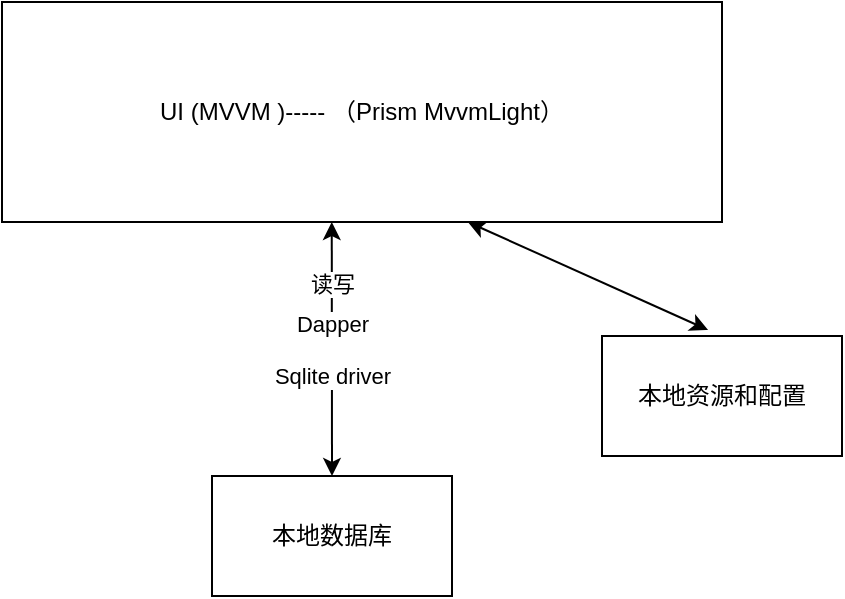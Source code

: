 <mxfile version="15.8.6" type="device"><diagram id="dSV8FcsQWh7RYICw1ODE" name="Page-1"><mxGraphModel dx="1102" dy="624" grid="1" gridSize="10" guides="1" tooltips="1" connect="1" arrows="1" fold="1" page="1" pageScale="1" pageWidth="850" pageHeight="1100" math="0" shadow="0"><root><mxCell id="0"/><mxCell id="1" parent="0"/><mxCell id="BEfHXRebvB1HVQYP9o22-1" value="UI (MVVM )----- （Prism MvvmLight）" style="rounded=0;whiteSpace=wrap;html=1;" vertex="1" parent="1"><mxGeometry x="260" y="123" width="360" height="110" as="geometry"/></mxCell><mxCell id="BEfHXRebvB1HVQYP9o22-2" value="本地数据库" style="rounded=0;whiteSpace=wrap;html=1;" vertex="1" parent="1"><mxGeometry x="365" y="360" width="120" height="60" as="geometry"/></mxCell><mxCell id="BEfHXRebvB1HVQYP9o22-3" value="Dapper&lt;br&gt;&lt;br&gt;Sqlite driver" style="endArrow=classic;startArrow=classic;html=1;rounded=0;exitX=0.5;exitY=0;exitDx=0;exitDy=0;entryX=0.458;entryY=1;entryDx=0;entryDy=0;entryPerimeter=0;" edge="1" parent="1" source="BEfHXRebvB1HVQYP9o22-2" target="BEfHXRebvB1HVQYP9o22-1"><mxGeometry width="50" height="50" relative="1" as="geometry"><mxPoint x="380" y="310" as="sourcePoint"/><mxPoint x="425" y="260" as="targetPoint"/></mxGeometry></mxCell><mxCell id="BEfHXRebvB1HVQYP9o22-4" value="读写" style="edgeLabel;html=1;align=center;verticalAlign=middle;resizable=0;points=[];" vertex="1" connectable="0" parent="BEfHXRebvB1HVQYP9o22-3"><mxGeometry x="0.52" relative="1" as="geometry"><mxPoint as="offset"/></mxGeometry></mxCell><mxCell id="BEfHXRebvB1HVQYP9o22-6" value="本地资源和配置" style="rounded=0;whiteSpace=wrap;html=1;" vertex="1" parent="1"><mxGeometry x="560" y="290" width="120" height="60" as="geometry"/></mxCell><mxCell id="BEfHXRebvB1HVQYP9o22-7" value="" style="endArrow=classic;startArrow=classic;html=1;rounded=0;exitX=0.442;exitY=-0.05;exitDx=0;exitDy=0;exitPerimeter=0;entryX=0.647;entryY=1;entryDx=0;entryDy=0;entryPerimeter=0;" edge="1" parent="1" source="BEfHXRebvB1HVQYP9o22-6" target="BEfHXRebvB1HVQYP9o22-1"><mxGeometry width="50" height="50" relative="1" as="geometry"><mxPoint x="480" y="270" as="sourcePoint"/><mxPoint x="530" y="220" as="targetPoint"/></mxGeometry></mxCell></root></mxGraphModel></diagram></mxfile>
